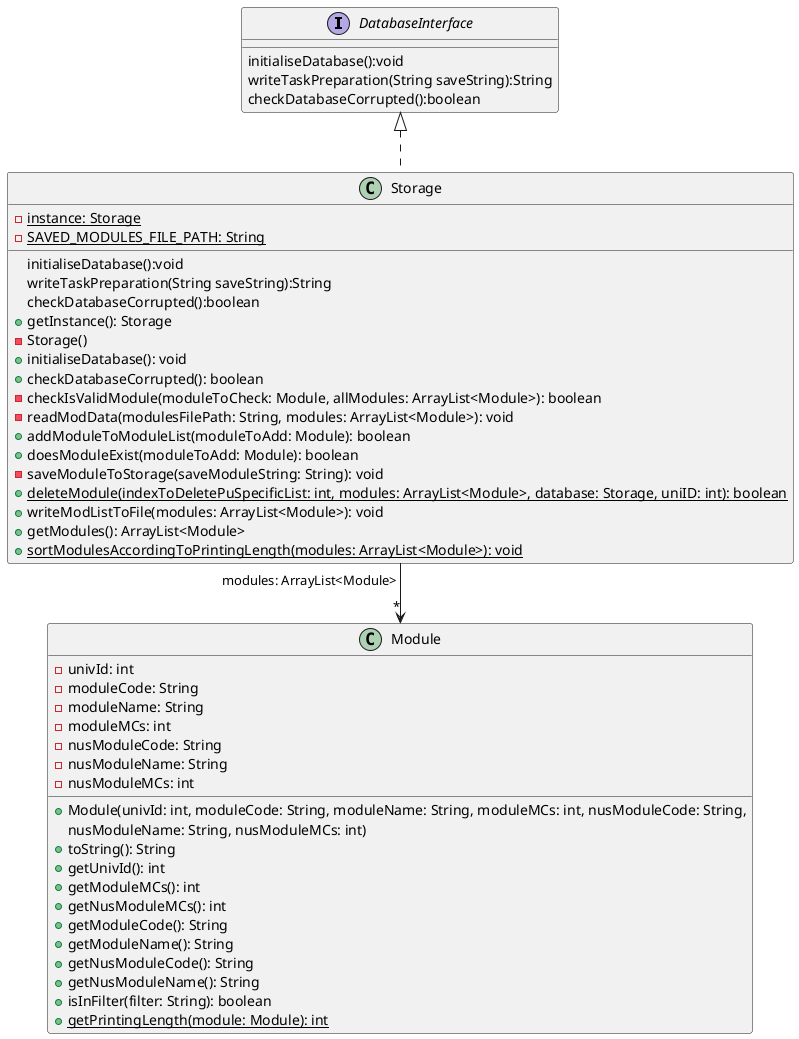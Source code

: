 @startuml
'https://plantuml.com/class-diagram

interface DatabaseInterface {
initialiseDatabase():void
writeTaskPreparation(String saveString):String
checkDatabaseCorrupted():boolean
}

class Storage implements DatabaseInterface {
initialiseDatabase():void
writeTaskPreparation(String saveString):String
checkDatabaseCorrupted():boolean
- {static}instance: Storage
- {static}SAVED_MODULES_FILE_PATH: String
+ getInstance(): Storage
- Storage()
+ initialiseDatabase(): void
+ checkDatabaseCorrupted(): boolean
- checkIsValidModule(moduleToCheck: Module, allModules: ArrayList<Module>): boolean
- readModData(modulesFilePath: String, modules: ArrayList<Module>): void
+ addModuleToModuleList(moduleToAdd: Module): boolean
+ doesModuleExist(moduleToAdd: Module): boolean
- saveModuleToStorage(saveModuleString: String): void
+ {static}deleteModule(indexToDeletePuSpecificList: int, modules: ArrayList<Module>, database: Storage, uniID: int): boolean
+ writeModListToFile(modules: ArrayList<Module>): void
+ getModules(): ArrayList<Module>
+ {static}sortModulesAccordingToPrintingLength(modules: ArrayList<Module>): void
}

Storage "modules: ArrayList<Module>"--> "*"Module

class Module {
-univId: int
-moduleCode: String
-moduleName: String
-moduleMCs: int
-nusModuleCode: String
-nusModuleName: String
-nusModuleMCs: int
+Module(univId: int, moduleCode: String, moduleName: String, moduleMCs: int, nusModuleCode: String,
nusModuleName: String, nusModuleMCs: int)
+toString(): String
+getUnivId(): int
+getModuleMCs(): int
+getNusModuleMCs(): int
+getModuleCode(): String
+getModuleName(): String
+getNusModuleCode(): String
+getNusModuleName(): String
+isInFilter(filter: String): boolean
{static}+getPrintingLength(module: Module): int
}


@enduml